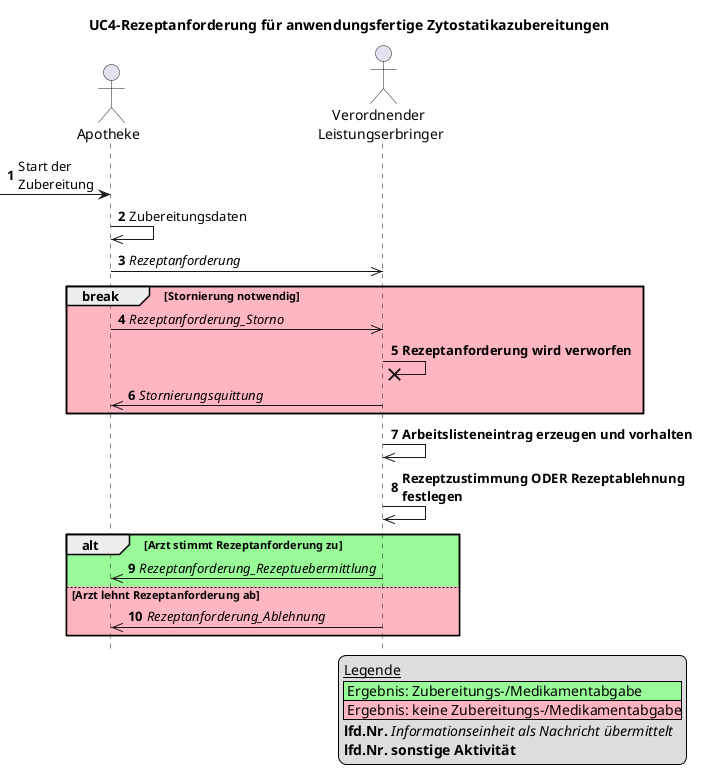 @startuml name = "UC4-Rezeptanforderung-anwendigungsfertige-Zytostatika"


skinparam maxMessageSize 300

title UC4-Rezeptanforderung für anwendungsfertige Zytostatikazubereitungen
hide footbox
autonumber

    actor "Apotheke" as Apotheke
    actor "Verordnender \nLeistungserbringer" as Arzt

legend bottom right
    __Legende__
    |<#PaleGreen> Ergebnis: Zubereitungs-/Medikamentabgabe|
    |<#LightPink> Ergebnis: keine Zubereitungs-/Medikamentabgabe|
    **lfd.Nr.** //Informationseinheit als Nachricht übermittelt//
    **lfd.Nr.** **sonstige Aktivität**
endlegend

?-> Apotheke: Start der \nZubereitung

Apotheke ->> Apotheke: Zubereitungsdaten

Apotheke ->> Arzt: //Rezeptanforderung//

break #LightPink Stornierung notwendig
    Apotheke ->> Arzt: //Rezeptanforderung_Storno//
    Arzt ->x Arzt: **Rezeptanforderung wird verworfen**
    Arzt ->> Apotheke: //Stornierungsquittung//
end

Arzt ->> Arzt: **Arbeitslisteneintrag erzeugen und vorhalten**

Arzt ->> Arzt: **Rezeptzustimmung ODER Rezeptablehnung festlegen**

alt #PaleGreen Arzt stimmt Rezeptanforderung zu
    Arzt ->> Apotheke: //Rezeptanforderung_Rezeptuebermittlung//
else #LightPink Arzt lehnt Rezeptanforderung ab
    Arzt ->> Apotheke: //Rezeptanforderung_Ablehnung//

end

@enduml
